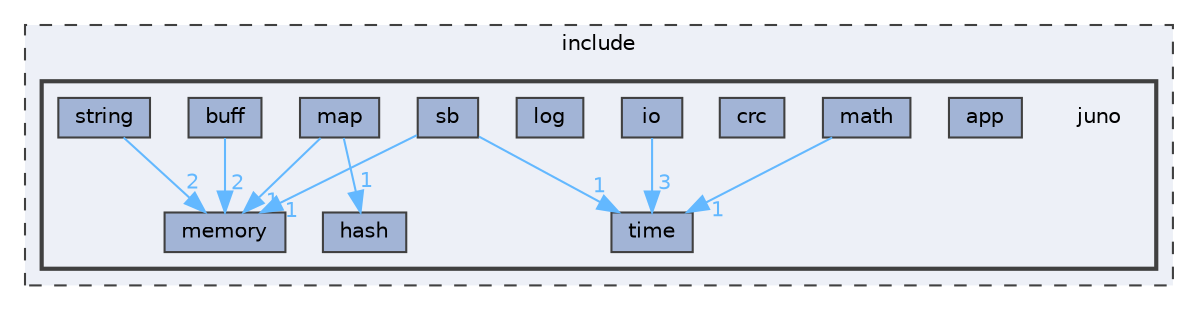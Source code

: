 digraph "/home/runner/work/libjuno/libjuno/include/juno"
{
 // LATEX_PDF_SIZE
  bgcolor="transparent";
  edge [fontname=Helvetica,fontsize=10,labelfontname=Helvetica,labelfontsize=10];
  node [fontname=Helvetica,fontsize=10,shape=box,height=0.2,width=0.4];
  compound=true
  subgraph clusterdir_d44c64559bbebec7f509842c48db8b23 {
    graph [ bgcolor="#edf0f7", pencolor="grey25", label="include", fontname=Helvetica,fontsize=10 style="filled,dashed", URL="dir_d44c64559bbebec7f509842c48db8b23.html",tooltip=""]
  subgraph clusterdir_366da5caa8e7ec3e54d94764b6f022bc {
    graph [ bgcolor="#edf0f7", pencolor="grey25", label="", fontname=Helvetica,fontsize=10 style="filled,bold", URL="dir_366da5caa8e7ec3e54d94764b6f022bc.html",tooltip=""]
    dir_366da5caa8e7ec3e54d94764b6f022bc [shape=plaintext, label="juno"];
  dir_ea3a8427487b97ef3e7ab80966e647b0 [label="app", fillcolor="#a2b4d6", color="grey25", style="filled", URL="dir_ea3a8427487b97ef3e7ab80966e647b0.html",tooltip=""];
  dir_fc6384f358b29864859f2bbee3a4bf64 [label="buff", fillcolor="#a2b4d6", color="grey25", style="filled", URL="dir_fc6384f358b29864859f2bbee3a4bf64.html",tooltip=""];
  dir_ef6da05dc0c67d385894f0e12ffbb82b [label="crc", fillcolor="#a2b4d6", color="grey25", style="filled", URL="dir_ef6da05dc0c67d385894f0e12ffbb82b.html",tooltip=""];
  dir_19d249a700c11f44389cb05327db4a5b [label="hash", fillcolor="#a2b4d6", color="grey25", style="filled", URL="dir_19d249a700c11f44389cb05327db4a5b.html",tooltip=""];
  dir_2214acb517c776811661c93fb7ef90d4 [label="io", fillcolor="#a2b4d6", color="grey25", style="filled", URL="dir_2214acb517c776811661c93fb7ef90d4.html",tooltip=""];
  dir_11c3f99e4b1d38bfc7e28e7b668b733a [label="log", fillcolor="#a2b4d6", color="grey25", style="filled", URL="dir_11c3f99e4b1d38bfc7e28e7b668b733a.html",tooltip=""];
  dir_7d134b198f51d759fae4dbc0397c07cc [label="map", fillcolor="#a2b4d6", color="grey25", style="filled", URL="dir_7d134b198f51d759fae4dbc0397c07cc.html",tooltip=""];
  dir_2c37035c1b62d409545a5c019526896e [label="math", fillcolor="#a2b4d6", color="grey25", style="filled", URL="dir_2c37035c1b62d409545a5c019526896e.html",tooltip=""];
  dir_0ab7105f8cccca84cc3ec63bc4b5970d [label="memory", fillcolor="#a2b4d6", color="grey25", style="filled", URL="dir_0ab7105f8cccca84cc3ec63bc4b5970d.html",tooltip=""];
  dir_a9edbd5fb0b74fbe5ba0514afbd43adb [label="sb", fillcolor="#a2b4d6", color="grey25", style="filled", URL="dir_a9edbd5fb0b74fbe5ba0514afbd43adb.html",tooltip=""];
  dir_1ee06b418de2fbaa3d5b1443d2d582cb [label="string", fillcolor="#a2b4d6", color="grey25", style="filled", URL="dir_1ee06b418de2fbaa3d5b1443d2d582cb.html",tooltip=""];
  dir_f7826cb483c41652a57f47c29e86de5a [label="time", fillcolor="#a2b4d6", color="grey25", style="filled", URL="dir_f7826cb483c41652a57f47c29e86de5a.html",tooltip=""];
  }
  }
  dir_fc6384f358b29864859f2bbee3a4bf64->dir_0ab7105f8cccca84cc3ec63bc4b5970d [headlabel="2", labeldistance=1.5 headhref="dir_000001_000011.html" href="dir_000001_000011.html" color="steelblue1" fontcolor="steelblue1"];
  dir_2214acb517c776811661c93fb7ef90d4->dir_f7826cb483c41652a57f47c29e86de5a [headlabel="3", labeldistance=1.5 headhref="dir_000006_000015.html" href="dir_000006_000015.html" color="steelblue1" fontcolor="steelblue1"];
  dir_7d134b198f51d759fae4dbc0397c07cc->dir_0ab7105f8cccca84cc3ec63bc4b5970d [headlabel="1", labeldistance=1.5 headhref="dir_000009_000011.html" href="dir_000009_000011.html" color="steelblue1" fontcolor="steelblue1"];
  dir_7d134b198f51d759fae4dbc0397c07cc->dir_19d249a700c11f44389cb05327db4a5b [headlabel="1", labeldistance=1.5 headhref="dir_000009_000004.html" href="dir_000009_000004.html" color="steelblue1" fontcolor="steelblue1"];
  dir_2c37035c1b62d409545a5c019526896e->dir_f7826cb483c41652a57f47c29e86de5a [headlabel="1", labeldistance=1.5 headhref="dir_000010_000015.html" href="dir_000010_000015.html" color="steelblue1" fontcolor="steelblue1"];
  dir_a9edbd5fb0b74fbe5ba0514afbd43adb->dir_0ab7105f8cccca84cc3ec63bc4b5970d [headlabel="1", labeldistance=1.5 headhref="dir_000012_000011.html" href="dir_000012_000011.html" color="steelblue1" fontcolor="steelblue1"];
  dir_a9edbd5fb0b74fbe5ba0514afbd43adb->dir_f7826cb483c41652a57f47c29e86de5a [headlabel="1", labeldistance=1.5 headhref="dir_000012_000015.html" href="dir_000012_000015.html" color="steelblue1" fontcolor="steelblue1"];
  dir_1ee06b418de2fbaa3d5b1443d2d582cb->dir_0ab7105f8cccca84cc3ec63bc4b5970d [headlabel="2", labeldistance=1.5 headhref="dir_000014_000011.html" href="dir_000014_000011.html" color="steelblue1" fontcolor="steelblue1"];
}
